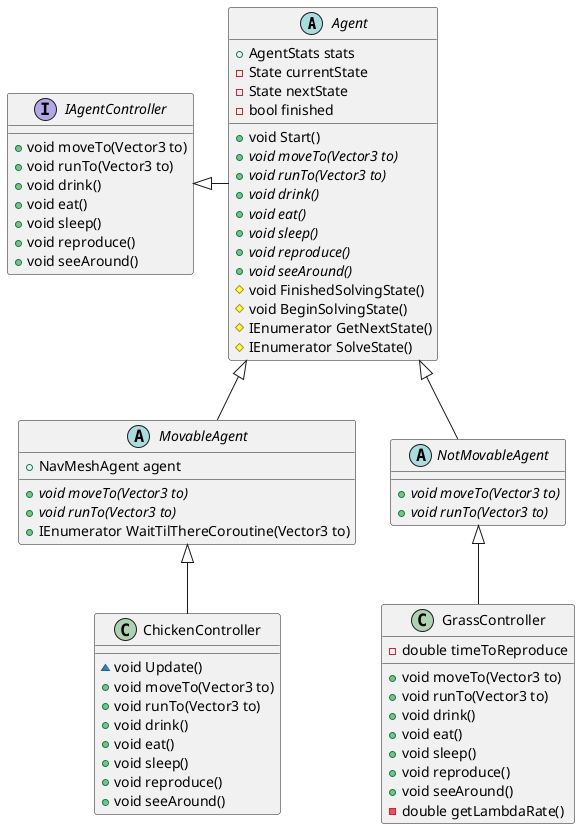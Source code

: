 @startuml
Agent <|-- MovableAgent
Agent <|-- NotMovableAgent
MovableAgent <|-- ChickenController
NotMovableAgent <|-- GrassController
IAgentController <|- Agent

'MonoBehaviour <|-- Agent

interface IAgentController {
+void moveTo(Vector3 to)
+void runTo(Vector3 to)
+void drink()
+void eat()
+void sleep()
+void reproduce() 
+void seeAround() 
}

abstract class Agent {
+AgentStats stats
-State currentState
-State nextState
-bool finished
+void Start()
+{abstract} void moveTo(Vector3 to)
+{abstract} void runTo(Vector3 to)
+{abstract} void drink()
+{abstract} void eat()
+{abstract} void sleep()
+{abstract} void reproduce() 
+{abstract} void seeAround() 
#void FinishedSolvingState()
#void BeginSolvingState()
#IEnumerator GetNextState()
#IEnumerator SolveState()
}

abstract class MovableAgent {
+NavMeshAgent agent
+{abstract} void moveTo(Vector3 to)
+{abstract} void runTo(Vector3 to)
+IEnumerator WaitTilThereCoroutine(Vector3 to)
}

abstract class NotMovableAgent {
+{abstract} void moveTo(Vector3 to)
+{abstract} void runTo(Vector3 to)
}

class ChickenController {
~void Update()
+void moveTo(Vector3 to)
+void runTo(Vector3 to)
+void drink()
+void eat()
+void sleep()
+void reproduce() 
+void seeAround() 
}

class GrassController {
-double timeToReproduce
+void moveTo(Vector3 to)
+void runTo(Vector3 to)
+void drink()
+void eat()
+void sleep()
+void reproduce() 
+void seeAround() 
-double getLambdaRate()
}

@enduml